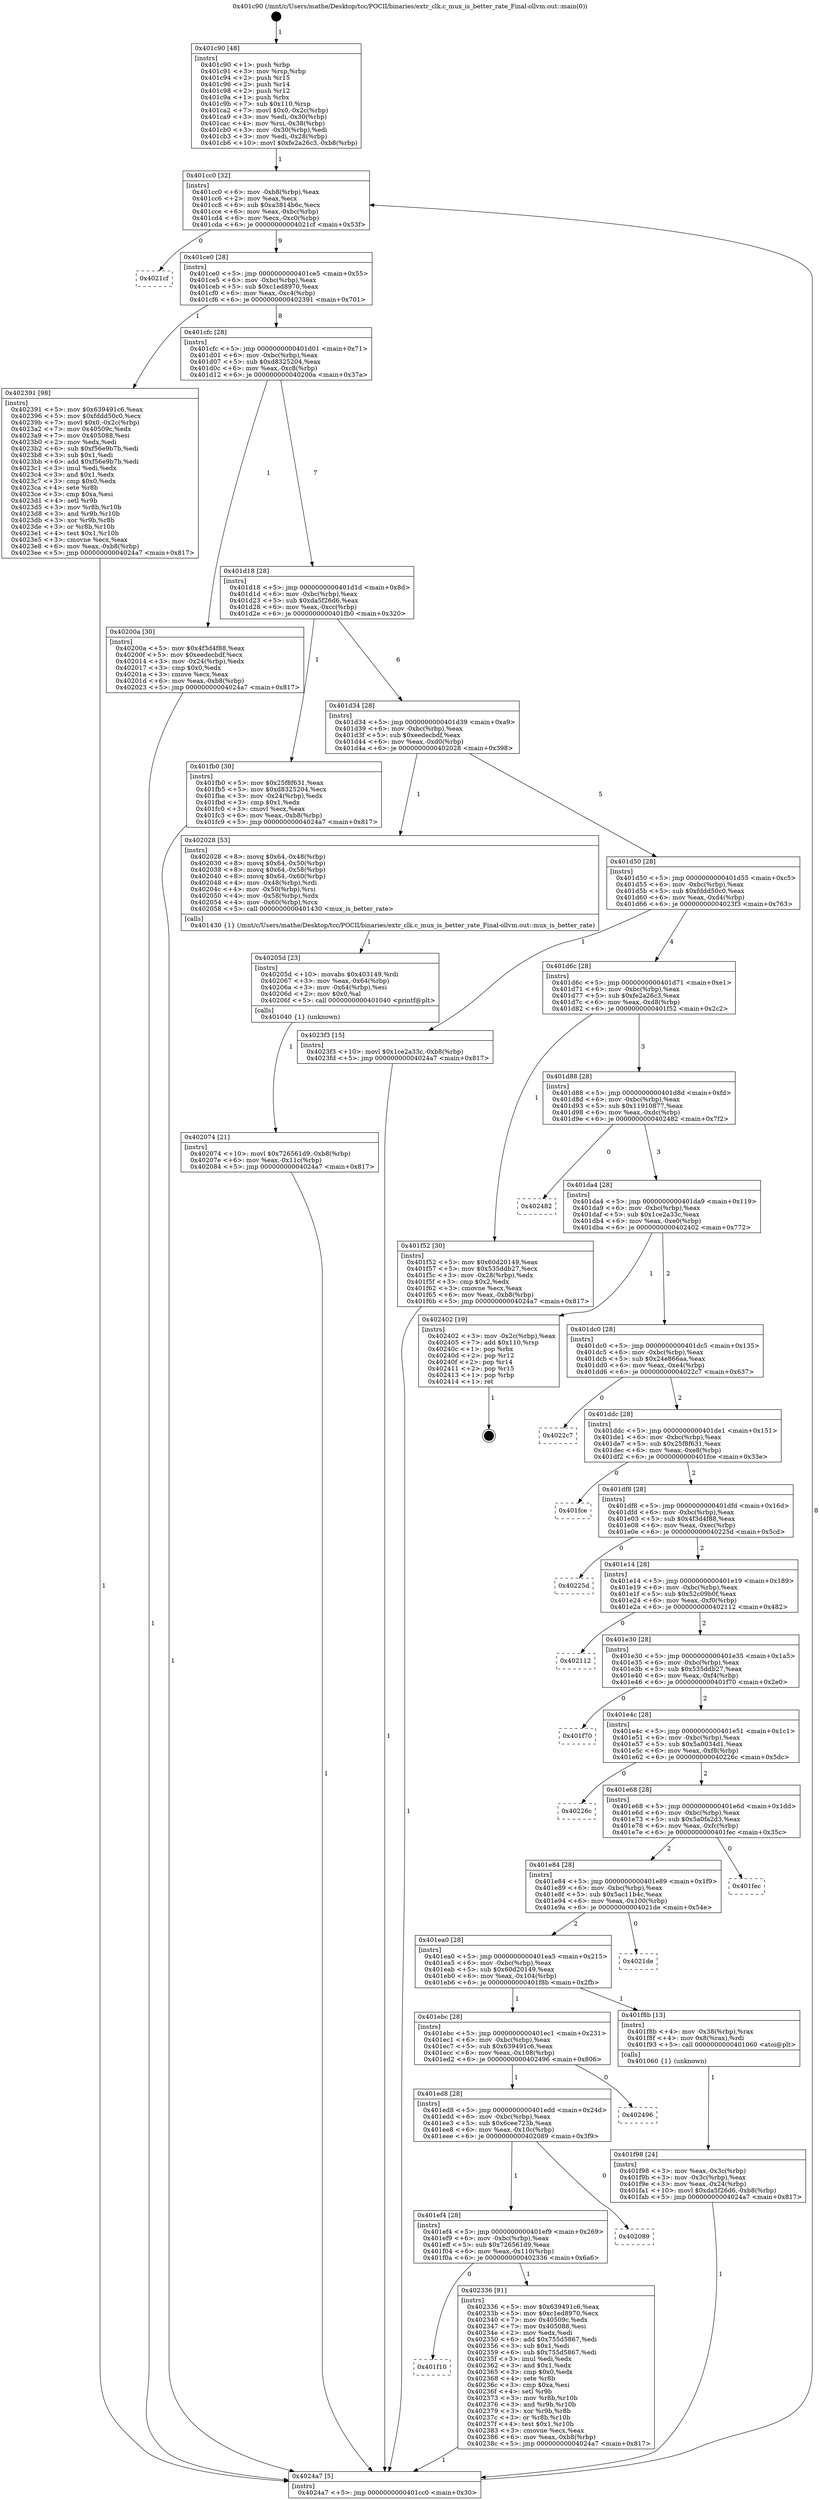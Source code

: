 digraph "0x401c90" {
  label = "0x401c90 (/mnt/c/Users/mathe/Desktop/tcc/POCII/binaries/extr_clk.c_mux_is_better_rate_Final-ollvm.out::main(0))"
  labelloc = "t"
  node[shape=record]

  Entry [label="",width=0.3,height=0.3,shape=circle,fillcolor=black,style=filled]
  "0x401cc0" [label="{
     0x401cc0 [32]\l
     | [instrs]\l
     &nbsp;&nbsp;0x401cc0 \<+6\>: mov -0xb8(%rbp),%eax\l
     &nbsp;&nbsp;0x401cc6 \<+2\>: mov %eax,%ecx\l
     &nbsp;&nbsp;0x401cc8 \<+6\>: sub $0xa3814b6c,%ecx\l
     &nbsp;&nbsp;0x401cce \<+6\>: mov %eax,-0xbc(%rbp)\l
     &nbsp;&nbsp;0x401cd4 \<+6\>: mov %ecx,-0xc0(%rbp)\l
     &nbsp;&nbsp;0x401cda \<+6\>: je 00000000004021cf \<main+0x53f\>\l
  }"]
  "0x4021cf" [label="{
     0x4021cf\l
  }", style=dashed]
  "0x401ce0" [label="{
     0x401ce0 [28]\l
     | [instrs]\l
     &nbsp;&nbsp;0x401ce0 \<+5\>: jmp 0000000000401ce5 \<main+0x55\>\l
     &nbsp;&nbsp;0x401ce5 \<+6\>: mov -0xbc(%rbp),%eax\l
     &nbsp;&nbsp;0x401ceb \<+5\>: sub $0xc1ed8970,%eax\l
     &nbsp;&nbsp;0x401cf0 \<+6\>: mov %eax,-0xc4(%rbp)\l
     &nbsp;&nbsp;0x401cf6 \<+6\>: je 0000000000402391 \<main+0x701\>\l
  }"]
  Exit [label="",width=0.3,height=0.3,shape=circle,fillcolor=black,style=filled,peripheries=2]
  "0x402391" [label="{
     0x402391 [98]\l
     | [instrs]\l
     &nbsp;&nbsp;0x402391 \<+5\>: mov $0x639491c6,%eax\l
     &nbsp;&nbsp;0x402396 \<+5\>: mov $0xfddd50c0,%ecx\l
     &nbsp;&nbsp;0x40239b \<+7\>: movl $0x0,-0x2c(%rbp)\l
     &nbsp;&nbsp;0x4023a2 \<+7\>: mov 0x40509c,%edx\l
     &nbsp;&nbsp;0x4023a9 \<+7\>: mov 0x405088,%esi\l
     &nbsp;&nbsp;0x4023b0 \<+2\>: mov %edx,%edi\l
     &nbsp;&nbsp;0x4023b2 \<+6\>: sub $0xf56e9b7b,%edi\l
     &nbsp;&nbsp;0x4023b8 \<+3\>: sub $0x1,%edi\l
     &nbsp;&nbsp;0x4023bb \<+6\>: add $0xf56e9b7b,%edi\l
     &nbsp;&nbsp;0x4023c1 \<+3\>: imul %edi,%edx\l
     &nbsp;&nbsp;0x4023c4 \<+3\>: and $0x1,%edx\l
     &nbsp;&nbsp;0x4023c7 \<+3\>: cmp $0x0,%edx\l
     &nbsp;&nbsp;0x4023ca \<+4\>: sete %r8b\l
     &nbsp;&nbsp;0x4023ce \<+3\>: cmp $0xa,%esi\l
     &nbsp;&nbsp;0x4023d1 \<+4\>: setl %r9b\l
     &nbsp;&nbsp;0x4023d5 \<+3\>: mov %r8b,%r10b\l
     &nbsp;&nbsp;0x4023d8 \<+3\>: and %r9b,%r10b\l
     &nbsp;&nbsp;0x4023db \<+3\>: xor %r9b,%r8b\l
     &nbsp;&nbsp;0x4023de \<+3\>: or %r8b,%r10b\l
     &nbsp;&nbsp;0x4023e1 \<+4\>: test $0x1,%r10b\l
     &nbsp;&nbsp;0x4023e5 \<+3\>: cmovne %ecx,%eax\l
     &nbsp;&nbsp;0x4023e8 \<+6\>: mov %eax,-0xb8(%rbp)\l
     &nbsp;&nbsp;0x4023ee \<+5\>: jmp 00000000004024a7 \<main+0x817\>\l
  }"]
  "0x401cfc" [label="{
     0x401cfc [28]\l
     | [instrs]\l
     &nbsp;&nbsp;0x401cfc \<+5\>: jmp 0000000000401d01 \<main+0x71\>\l
     &nbsp;&nbsp;0x401d01 \<+6\>: mov -0xbc(%rbp),%eax\l
     &nbsp;&nbsp;0x401d07 \<+5\>: sub $0xd8325204,%eax\l
     &nbsp;&nbsp;0x401d0c \<+6\>: mov %eax,-0xc8(%rbp)\l
     &nbsp;&nbsp;0x401d12 \<+6\>: je 000000000040200a \<main+0x37a\>\l
  }"]
  "0x401f10" [label="{
     0x401f10\l
  }", style=dashed]
  "0x40200a" [label="{
     0x40200a [30]\l
     | [instrs]\l
     &nbsp;&nbsp;0x40200a \<+5\>: mov $0x4f3d4f88,%eax\l
     &nbsp;&nbsp;0x40200f \<+5\>: mov $0xeedecbdf,%ecx\l
     &nbsp;&nbsp;0x402014 \<+3\>: mov -0x24(%rbp),%edx\l
     &nbsp;&nbsp;0x402017 \<+3\>: cmp $0x0,%edx\l
     &nbsp;&nbsp;0x40201a \<+3\>: cmove %ecx,%eax\l
     &nbsp;&nbsp;0x40201d \<+6\>: mov %eax,-0xb8(%rbp)\l
     &nbsp;&nbsp;0x402023 \<+5\>: jmp 00000000004024a7 \<main+0x817\>\l
  }"]
  "0x401d18" [label="{
     0x401d18 [28]\l
     | [instrs]\l
     &nbsp;&nbsp;0x401d18 \<+5\>: jmp 0000000000401d1d \<main+0x8d\>\l
     &nbsp;&nbsp;0x401d1d \<+6\>: mov -0xbc(%rbp),%eax\l
     &nbsp;&nbsp;0x401d23 \<+5\>: sub $0xda5f26d6,%eax\l
     &nbsp;&nbsp;0x401d28 \<+6\>: mov %eax,-0xcc(%rbp)\l
     &nbsp;&nbsp;0x401d2e \<+6\>: je 0000000000401fb0 \<main+0x320\>\l
  }"]
  "0x402336" [label="{
     0x402336 [91]\l
     | [instrs]\l
     &nbsp;&nbsp;0x402336 \<+5\>: mov $0x639491c6,%eax\l
     &nbsp;&nbsp;0x40233b \<+5\>: mov $0xc1ed8970,%ecx\l
     &nbsp;&nbsp;0x402340 \<+7\>: mov 0x40509c,%edx\l
     &nbsp;&nbsp;0x402347 \<+7\>: mov 0x405088,%esi\l
     &nbsp;&nbsp;0x40234e \<+2\>: mov %edx,%edi\l
     &nbsp;&nbsp;0x402350 \<+6\>: add $0x755d5867,%edi\l
     &nbsp;&nbsp;0x402356 \<+3\>: sub $0x1,%edi\l
     &nbsp;&nbsp;0x402359 \<+6\>: sub $0x755d5867,%edi\l
     &nbsp;&nbsp;0x40235f \<+3\>: imul %edi,%edx\l
     &nbsp;&nbsp;0x402362 \<+3\>: and $0x1,%edx\l
     &nbsp;&nbsp;0x402365 \<+3\>: cmp $0x0,%edx\l
     &nbsp;&nbsp;0x402368 \<+4\>: sete %r8b\l
     &nbsp;&nbsp;0x40236c \<+3\>: cmp $0xa,%esi\l
     &nbsp;&nbsp;0x40236f \<+4\>: setl %r9b\l
     &nbsp;&nbsp;0x402373 \<+3\>: mov %r8b,%r10b\l
     &nbsp;&nbsp;0x402376 \<+3\>: and %r9b,%r10b\l
     &nbsp;&nbsp;0x402379 \<+3\>: xor %r9b,%r8b\l
     &nbsp;&nbsp;0x40237c \<+3\>: or %r8b,%r10b\l
     &nbsp;&nbsp;0x40237f \<+4\>: test $0x1,%r10b\l
     &nbsp;&nbsp;0x402383 \<+3\>: cmovne %ecx,%eax\l
     &nbsp;&nbsp;0x402386 \<+6\>: mov %eax,-0xb8(%rbp)\l
     &nbsp;&nbsp;0x40238c \<+5\>: jmp 00000000004024a7 \<main+0x817\>\l
  }"]
  "0x401fb0" [label="{
     0x401fb0 [30]\l
     | [instrs]\l
     &nbsp;&nbsp;0x401fb0 \<+5\>: mov $0x25f8f631,%eax\l
     &nbsp;&nbsp;0x401fb5 \<+5\>: mov $0xd8325204,%ecx\l
     &nbsp;&nbsp;0x401fba \<+3\>: mov -0x24(%rbp),%edx\l
     &nbsp;&nbsp;0x401fbd \<+3\>: cmp $0x1,%edx\l
     &nbsp;&nbsp;0x401fc0 \<+3\>: cmovl %ecx,%eax\l
     &nbsp;&nbsp;0x401fc3 \<+6\>: mov %eax,-0xb8(%rbp)\l
     &nbsp;&nbsp;0x401fc9 \<+5\>: jmp 00000000004024a7 \<main+0x817\>\l
  }"]
  "0x401d34" [label="{
     0x401d34 [28]\l
     | [instrs]\l
     &nbsp;&nbsp;0x401d34 \<+5\>: jmp 0000000000401d39 \<main+0xa9\>\l
     &nbsp;&nbsp;0x401d39 \<+6\>: mov -0xbc(%rbp),%eax\l
     &nbsp;&nbsp;0x401d3f \<+5\>: sub $0xeedecbdf,%eax\l
     &nbsp;&nbsp;0x401d44 \<+6\>: mov %eax,-0xd0(%rbp)\l
     &nbsp;&nbsp;0x401d4a \<+6\>: je 0000000000402028 \<main+0x398\>\l
  }"]
  "0x401ef4" [label="{
     0x401ef4 [28]\l
     | [instrs]\l
     &nbsp;&nbsp;0x401ef4 \<+5\>: jmp 0000000000401ef9 \<main+0x269\>\l
     &nbsp;&nbsp;0x401ef9 \<+6\>: mov -0xbc(%rbp),%eax\l
     &nbsp;&nbsp;0x401eff \<+5\>: sub $0x726561d9,%eax\l
     &nbsp;&nbsp;0x401f04 \<+6\>: mov %eax,-0x110(%rbp)\l
     &nbsp;&nbsp;0x401f0a \<+6\>: je 0000000000402336 \<main+0x6a6\>\l
  }"]
  "0x402028" [label="{
     0x402028 [53]\l
     | [instrs]\l
     &nbsp;&nbsp;0x402028 \<+8\>: movq $0x64,-0x48(%rbp)\l
     &nbsp;&nbsp;0x402030 \<+8\>: movq $0x64,-0x50(%rbp)\l
     &nbsp;&nbsp;0x402038 \<+8\>: movq $0x64,-0x58(%rbp)\l
     &nbsp;&nbsp;0x402040 \<+8\>: movq $0x64,-0x60(%rbp)\l
     &nbsp;&nbsp;0x402048 \<+4\>: mov -0x48(%rbp),%rdi\l
     &nbsp;&nbsp;0x40204c \<+4\>: mov -0x50(%rbp),%rsi\l
     &nbsp;&nbsp;0x402050 \<+4\>: mov -0x58(%rbp),%rdx\l
     &nbsp;&nbsp;0x402054 \<+4\>: mov -0x60(%rbp),%rcx\l
     &nbsp;&nbsp;0x402058 \<+5\>: call 0000000000401430 \<mux_is_better_rate\>\l
     | [calls]\l
     &nbsp;&nbsp;0x401430 \{1\} (/mnt/c/Users/mathe/Desktop/tcc/POCII/binaries/extr_clk.c_mux_is_better_rate_Final-ollvm.out::mux_is_better_rate)\l
  }"]
  "0x401d50" [label="{
     0x401d50 [28]\l
     | [instrs]\l
     &nbsp;&nbsp;0x401d50 \<+5\>: jmp 0000000000401d55 \<main+0xc5\>\l
     &nbsp;&nbsp;0x401d55 \<+6\>: mov -0xbc(%rbp),%eax\l
     &nbsp;&nbsp;0x401d5b \<+5\>: sub $0xfddd50c0,%eax\l
     &nbsp;&nbsp;0x401d60 \<+6\>: mov %eax,-0xd4(%rbp)\l
     &nbsp;&nbsp;0x401d66 \<+6\>: je 00000000004023f3 \<main+0x763\>\l
  }"]
  "0x402089" [label="{
     0x402089\l
  }", style=dashed]
  "0x4023f3" [label="{
     0x4023f3 [15]\l
     | [instrs]\l
     &nbsp;&nbsp;0x4023f3 \<+10\>: movl $0x1ce2a33c,-0xb8(%rbp)\l
     &nbsp;&nbsp;0x4023fd \<+5\>: jmp 00000000004024a7 \<main+0x817\>\l
  }"]
  "0x401d6c" [label="{
     0x401d6c [28]\l
     | [instrs]\l
     &nbsp;&nbsp;0x401d6c \<+5\>: jmp 0000000000401d71 \<main+0xe1\>\l
     &nbsp;&nbsp;0x401d71 \<+6\>: mov -0xbc(%rbp),%eax\l
     &nbsp;&nbsp;0x401d77 \<+5\>: sub $0xfe2a26c3,%eax\l
     &nbsp;&nbsp;0x401d7c \<+6\>: mov %eax,-0xd8(%rbp)\l
     &nbsp;&nbsp;0x401d82 \<+6\>: je 0000000000401f52 \<main+0x2c2\>\l
  }"]
  "0x401ed8" [label="{
     0x401ed8 [28]\l
     | [instrs]\l
     &nbsp;&nbsp;0x401ed8 \<+5\>: jmp 0000000000401edd \<main+0x24d\>\l
     &nbsp;&nbsp;0x401edd \<+6\>: mov -0xbc(%rbp),%eax\l
     &nbsp;&nbsp;0x401ee3 \<+5\>: sub $0x6cee723b,%eax\l
     &nbsp;&nbsp;0x401ee8 \<+6\>: mov %eax,-0x10c(%rbp)\l
     &nbsp;&nbsp;0x401eee \<+6\>: je 0000000000402089 \<main+0x3f9\>\l
  }"]
  "0x401f52" [label="{
     0x401f52 [30]\l
     | [instrs]\l
     &nbsp;&nbsp;0x401f52 \<+5\>: mov $0x60d20149,%eax\l
     &nbsp;&nbsp;0x401f57 \<+5\>: mov $0x535ddb27,%ecx\l
     &nbsp;&nbsp;0x401f5c \<+3\>: mov -0x28(%rbp),%edx\l
     &nbsp;&nbsp;0x401f5f \<+3\>: cmp $0x2,%edx\l
     &nbsp;&nbsp;0x401f62 \<+3\>: cmovne %ecx,%eax\l
     &nbsp;&nbsp;0x401f65 \<+6\>: mov %eax,-0xb8(%rbp)\l
     &nbsp;&nbsp;0x401f6b \<+5\>: jmp 00000000004024a7 \<main+0x817\>\l
  }"]
  "0x401d88" [label="{
     0x401d88 [28]\l
     | [instrs]\l
     &nbsp;&nbsp;0x401d88 \<+5\>: jmp 0000000000401d8d \<main+0xfd\>\l
     &nbsp;&nbsp;0x401d8d \<+6\>: mov -0xbc(%rbp),%eax\l
     &nbsp;&nbsp;0x401d93 \<+5\>: sub $0x11910877,%eax\l
     &nbsp;&nbsp;0x401d98 \<+6\>: mov %eax,-0xdc(%rbp)\l
     &nbsp;&nbsp;0x401d9e \<+6\>: je 0000000000402482 \<main+0x7f2\>\l
  }"]
  "0x4024a7" [label="{
     0x4024a7 [5]\l
     | [instrs]\l
     &nbsp;&nbsp;0x4024a7 \<+5\>: jmp 0000000000401cc0 \<main+0x30\>\l
  }"]
  "0x401c90" [label="{
     0x401c90 [48]\l
     | [instrs]\l
     &nbsp;&nbsp;0x401c90 \<+1\>: push %rbp\l
     &nbsp;&nbsp;0x401c91 \<+3\>: mov %rsp,%rbp\l
     &nbsp;&nbsp;0x401c94 \<+2\>: push %r15\l
     &nbsp;&nbsp;0x401c96 \<+2\>: push %r14\l
     &nbsp;&nbsp;0x401c98 \<+2\>: push %r12\l
     &nbsp;&nbsp;0x401c9a \<+1\>: push %rbx\l
     &nbsp;&nbsp;0x401c9b \<+7\>: sub $0x110,%rsp\l
     &nbsp;&nbsp;0x401ca2 \<+7\>: movl $0x0,-0x2c(%rbp)\l
     &nbsp;&nbsp;0x401ca9 \<+3\>: mov %edi,-0x30(%rbp)\l
     &nbsp;&nbsp;0x401cac \<+4\>: mov %rsi,-0x38(%rbp)\l
     &nbsp;&nbsp;0x401cb0 \<+3\>: mov -0x30(%rbp),%edi\l
     &nbsp;&nbsp;0x401cb3 \<+3\>: mov %edi,-0x28(%rbp)\l
     &nbsp;&nbsp;0x401cb6 \<+10\>: movl $0xfe2a26c3,-0xb8(%rbp)\l
  }"]
  "0x402496" [label="{
     0x402496\l
  }", style=dashed]
  "0x402482" [label="{
     0x402482\l
  }", style=dashed]
  "0x401da4" [label="{
     0x401da4 [28]\l
     | [instrs]\l
     &nbsp;&nbsp;0x401da4 \<+5\>: jmp 0000000000401da9 \<main+0x119\>\l
     &nbsp;&nbsp;0x401da9 \<+6\>: mov -0xbc(%rbp),%eax\l
     &nbsp;&nbsp;0x401daf \<+5\>: sub $0x1ce2a33c,%eax\l
     &nbsp;&nbsp;0x401db4 \<+6\>: mov %eax,-0xe0(%rbp)\l
     &nbsp;&nbsp;0x401dba \<+6\>: je 0000000000402402 \<main+0x772\>\l
  }"]
  "0x402074" [label="{
     0x402074 [21]\l
     | [instrs]\l
     &nbsp;&nbsp;0x402074 \<+10\>: movl $0x726561d9,-0xb8(%rbp)\l
     &nbsp;&nbsp;0x40207e \<+6\>: mov %eax,-0x11c(%rbp)\l
     &nbsp;&nbsp;0x402084 \<+5\>: jmp 00000000004024a7 \<main+0x817\>\l
  }"]
  "0x402402" [label="{
     0x402402 [19]\l
     | [instrs]\l
     &nbsp;&nbsp;0x402402 \<+3\>: mov -0x2c(%rbp),%eax\l
     &nbsp;&nbsp;0x402405 \<+7\>: add $0x110,%rsp\l
     &nbsp;&nbsp;0x40240c \<+1\>: pop %rbx\l
     &nbsp;&nbsp;0x40240d \<+2\>: pop %r12\l
     &nbsp;&nbsp;0x40240f \<+2\>: pop %r14\l
     &nbsp;&nbsp;0x402411 \<+2\>: pop %r15\l
     &nbsp;&nbsp;0x402413 \<+1\>: pop %rbp\l
     &nbsp;&nbsp;0x402414 \<+1\>: ret\l
  }"]
  "0x401dc0" [label="{
     0x401dc0 [28]\l
     | [instrs]\l
     &nbsp;&nbsp;0x401dc0 \<+5\>: jmp 0000000000401dc5 \<main+0x135\>\l
     &nbsp;&nbsp;0x401dc5 \<+6\>: mov -0xbc(%rbp),%eax\l
     &nbsp;&nbsp;0x401dcb \<+5\>: sub $0x24e866aa,%eax\l
     &nbsp;&nbsp;0x401dd0 \<+6\>: mov %eax,-0xe4(%rbp)\l
     &nbsp;&nbsp;0x401dd6 \<+6\>: je 00000000004022c7 \<main+0x637\>\l
  }"]
  "0x40205d" [label="{
     0x40205d [23]\l
     | [instrs]\l
     &nbsp;&nbsp;0x40205d \<+10\>: movabs $0x403149,%rdi\l
     &nbsp;&nbsp;0x402067 \<+3\>: mov %eax,-0x64(%rbp)\l
     &nbsp;&nbsp;0x40206a \<+3\>: mov -0x64(%rbp),%esi\l
     &nbsp;&nbsp;0x40206d \<+2\>: mov $0x0,%al\l
     &nbsp;&nbsp;0x40206f \<+5\>: call 0000000000401040 \<printf@plt\>\l
     | [calls]\l
     &nbsp;&nbsp;0x401040 \{1\} (unknown)\l
  }"]
  "0x4022c7" [label="{
     0x4022c7\l
  }", style=dashed]
  "0x401ddc" [label="{
     0x401ddc [28]\l
     | [instrs]\l
     &nbsp;&nbsp;0x401ddc \<+5\>: jmp 0000000000401de1 \<main+0x151\>\l
     &nbsp;&nbsp;0x401de1 \<+6\>: mov -0xbc(%rbp),%eax\l
     &nbsp;&nbsp;0x401de7 \<+5\>: sub $0x25f8f631,%eax\l
     &nbsp;&nbsp;0x401dec \<+6\>: mov %eax,-0xe8(%rbp)\l
     &nbsp;&nbsp;0x401df2 \<+6\>: je 0000000000401fce \<main+0x33e\>\l
  }"]
  "0x401f98" [label="{
     0x401f98 [24]\l
     | [instrs]\l
     &nbsp;&nbsp;0x401f98 \<+3\>: mov %eax,-0x3c(%rbp)\l
     &nbsp;&nbsp;0x401f9b \<+3\>: mov -0x3c(%rbp),%eax\l
     &nbsp;&nbsp;0x401f9e \<+3\>: mov %eax,-0x24(%rbp)\l
     &nbsp;&nbsp;0x401fa1 \<+10\>: movl $0xda5f26d6,-0xb8(%rbp)\l
     &nbsp;&nbsp;0x401fab \<+5\>: jmp 00000000004024a7 \<main+0x817\>\l
  }"]
  "0x401fce" [label="{
     0x401fce\l
  }", style=dashed]
  "0x401df8" [label="{
     0x401df8 [28]\l
     | [instrs]\l
     &nbsp;&nbsp;0x401df8 \<+5\>: jmp 0000000000401dfd \<main+0x16d\>\l
     &nbsp;&nbsp;0x401dfd \<+6\>: mov -0xbc(%rbp),%eax\l
     &nbsp;&nbsp;0x401e03 \<+5\>: sub $0x4f3d4f88,%eax\l
     &nbsp;&nbsp;0x401e08 \<+6\>: mov %eax,-0xec(%rbp)\l
     &nbsp;&nbsp;0x401e0e \<+6\>: je 000000000040225d \<main+0x5cd\>\l
  }"]
  "0x401ebc" [label="{
     0x401ebc [28]\l
     | [instrs]\l
     &nbsp;&nbsp;0x401ebc \<+5\>: jmp 0000000000401ec1 \<main+0x231\>\l
     &nbsp;&nbsp;0x401ec1 \<+6\>: mov -0xbc(%rbp),%eax\l
     &nbsp;&nbsp;0x401ec7 \<+5\>: sub $0x639491c6,%eax\l
     &nbsp;&nbsp;0x401ecc \<+6\>: mov %eax,-0x108(%rbp)\l
     &nbsp;&nbsp;0x401ed2 \<+6\>: je 0000000000402496 \<main+0x806\>\l
  }"]
  "0x40225d" [label="{
     0x40225d\l
  }", style=dashed]
  "0x401e14" [label="{
     0x401e14 [28]\l
     | [instrs]\l
     &nbsp;&nbsp;0x401e14 \<+5\>: jmp 0000000000401e19 \<main+0x189\>\l
     &nbsp;&nbsp;0x401e19 \<+6\>: mov -0xbc(%rbp),%eax\l
     &nbsp;&nbsp;0x401e1f \<+5\>: sub $0x52c09b0f,%eax\l
     &nbsp;&nbsp;0x401e24 \<+6\>: mov %eax,-0xf0(%rbp)\l
     &nbsp;&nbsp;0x401e2a \<+6\>: je 0000000000402112 \<main+0x482\>\l
  }"]
  "0x401f8b" [label="{
     0x401f8b [13]\l
     | [instrs]\l
     &nbsp;&nbsp;0x401f8b \<+4\>: mov -0x38(%rbp),%rax\l
     &nbsp;&nbsp;0x401f8f \<+4\>: mov 0x8(%rax),%rdi\l
     &nbsp;&nbsp;0x401f93 \<+5\>: call 0000000000401060 \<atoi@plt\>\l
     | [calls]\l
     &nbsp;&nbsp;0x401060 \{1\} (unknown)\l
  }"]
  "0x402112" [label="{
     0x402112\l
  }", style=dashed]
  "0x401e30" [label="{
     0x401e30 [28]\l
     | [instrs]\l
     &nbsp;&nbsp;0x401e30 \<+5\>: jmp 0000000000401e35 \<main+0x1a5\>\l
     &nbsp;&nbsp;0x401e35 \<+6\>: mov -0xbc(%rbp),%eax\l
     &nbsp;&nbsp;0x401e3b \<+5\>: sub $0x535ddb27,%eax\l
     &nbsp;&nbsp;0x401e40 \<+6\>: mov %eax,-0xf4(%rbp)\l
     &nbsp;&nbsp;0x401e46 \<+6\>: je 0000000000401f70 \<main+0x2e0\>\l
  }"]
  "0x401ea0" [label="{
     0x401ea0 [28]\l
     | [instrs]\l
     &nbsp;&nbsp;0x401ea0 \<+5\>: jmp 0000000000401ea5 \<main+0x215\>\l
     &nbsp;&nbsp;0x401ea5 \<+6\>: mov -0xbc(%rbp),%eax\l
     &nbsp;&nbsp;0x401eab \<+5\>: sub $0x60d20149,%eax\l
     &nbsp;&nbsp;0x401eb0 \<+6\>: mov %eax,-0x104(%rbp)\l
     &nbsp;&nbsp;0x401eb6 \<+6\>: je 0000000000401f8b \<main+0x2fb\>\l
  }"]
  "0x401f70" [label="{
     0x401f70\l
  }", style=dashed]
  "0x401e4c" [label="{
     0x401e4c [28]\l
     | [instrs]\l
     &nbsp;&nbsp;0x401e4c \<+5\>: jmp 0000000000401e51 \<main+0x1c1\>\l
     &nbsp;&nbsp;0x401e51 \<+6\>: mov -0xbc(%rbp),%eax\l
     &nbsp;&nbsp;0x401e57 \<+5\>: sub $0x5a0034d1,%eax\l
     &nbsp;&nbsp;0x401e5c \<+6\>: mov %eax,-0xf8(%rbp)\l
     &nbsp;&nbsp;0x401e62 \<+6\>: je 000000000040226c \<main+0x5dc\>\l
  }"]
  "0x4021de" [label="{
     0x4021de\l
  }", style=dashed]
  "0x40226c" [label="{
     0x40226c\l
  }", style=dashed]
  "0x401e68" [label="{
     0x401e68 [28]\l
     | [instrs]\l
     &nbsp;&nbsp;0x401e68 \<+5\>: jmp 0000000000401e6d \<main+0x1dd\>\l
     &nbsp;&nbsp;0x401e6d \<+6\>: mov -0xbc(%rbp),%eax\l
     &nbsp;&nbsp;0x401e73 \<+5\>: sub $0x5a0fa2d3,%eax\l
     &nbsp;&nbsp;0x401e78 \<+6\>: mov %eax,-0xfc(%rbp)\l
     &nbsp;&nbsp;0x401e7e \<+6\>: je 0000000000401fec \<main+0x35c\>\l
  }"]
  "0x401e84" [label="{
     0x401e84 [28]\l
     | [instrs]\l
     &nbsp;&nbsp;0x401e84 \<+5\>: jmp 0000000000401e89 \<main+0x1f9\>\l
     &nbsp;&nbsp;0x401e89 \<+6\>: mov -0xbc(%rbp),%eax\l
     &nbsp;&nbsp;0x401e8f \<+5\>: sub $0x5ac11b4c,%eax\l
     &nbsp;&nbsp;0x401e94 \<+6\>: mov %eax,-0x100(%rbp)\l
     &nbsp;&nbsp;0x401e9a \<+6\>: je 00000000004021de \<main+0x54e\>\l
  }"]
  "0x401fec" [label="{
     0x401fec\l
  }", style=dashed]
  Entry -> "0x401c90" [label=" 1"]
  "0x401cc0" -> "0x4021cf" [label=" 0"]
  "0x401cc0" -> "0x401ce0" [label=" 9"]
  "0x402402" -> Exit [label=" 1"]
  "0x401ce0" -> "0x402391" [label=" 1"]
  "0x401ce0" -> "0x401cfc" [label=" 8"]
  "0x4023f3" -> "0x4024a7" [label=" 1"]
  "0x401cfc" -> "0x40200a" [label=" 1"]
  "0x401cfc" -> "0x401d18" [label=" 7"]
  "0x402391" -> "0x4024a7" [label=" 1"]
  "0x401d18" -> "0x401fb0" [label=" 1"]
  "0x401d18" -> "0x401d34" [label=" 6"]
  "0x402336" -> "0x4024a7" [label=" 1"]
  "0x401d34" -> "0x402028" [label=" 1"]
  "0x401d34" -> "0x401d50" [label=" 5"]
  "0x401ef4" -> "0x402336" [label=" 1"]
  "0x401d50" -> "0x4023f3" [label=" 1"]
  "0x401d50" -> "0x401d6c" [label=" 4"]
  "0x401ef4" -> "0x401f10" [label=" 0"]
  "0x401d6c" -> "0x401f52" [label=" 1"]
  "0x401d6c" -> "0x401d88" [label=" 3"]
  "0x401f52" -> "0x4024a7" [label=" 1"]
  "0x401c90" -> "0x401cc0" [label=" 1"]
  "0x4024a7" -> "0x401cc0" [label=" 8"]
  "0x401ed8" -> "0x402089" [label=" 0"]
  "0x401d88" -> "0x402482" [label=" 0"]
  "0x401d88" -> "0x401da4" [label=" 3"]
  "0x401ed8" -> "0x401ef4" [label=" 1"]
  "0x401da4" -> "0x402402" [label=" 1"]
  "0x401da4" -> "0x401dc0" [label=" 2"]
  "0x401ebc" -> "0x402496" [label=" 0"]
  "0x401dc0" -> "0x4022c7" [label=" 0"]
  "0x401dc0" -> "0x401ddc" [label=" 2"]
  "0x401ebc" -> "0x401ed8" [label=" 1"]
  "0x401ddc" -> "0x401fce" [label=" 0"]
  "0x401ddc" -> "0x401df8" [label=" 2"]
  "0x402074" -> "0x4024a7" [label=" 1"]
  "0x401df8" -> "0x40225d" [label=" 0"]
  "0x401df8" -> "0x401e14" [label=" 2"]
  "0x40205d" -> "0x402074" [label=" 1"]
  "0x401e14" -> "0x402112" [label=" 0"]
  "0x401e14" -> "0x401e30" [label=" 2"]
  "0x402028" -> "0x40205d" [label=" 1"]
  "0x401e30" -> "0x401f70" [label=" 0"]
  "0x401e30" -> "0x401e4c" [label=" 2"]
  "0x401fb0" -> "0x4024a7" [label=" 1"]
  "0x401e4c" -> "0x40226c" [label=" 0"]
  "0x401e4c" -> "0x401e68" [label=" 2"]
  "0x401f98" -> "0x4024a7" [label=" 1"]
  "0x401e68" -> "0x401fec" [label=" 0"]
  "0x401e68" -> "0x401e84" [label=" 2"]
  "0x401f8b" -> "0x401f98" [label=" 1"]
  "0x401e84" -> "0x4021de" [label=" 0"]
  "0x401e84" -> "0x401ea0" [label=" 2"]
  "0x40200a" -> "0x4024a7" [label=" 1"]
  "0x401ea0" -> "0x401f8b" [label=" 1"]
  "0x401ea0" -> "0x401ebc" [label=" 1"]
}
